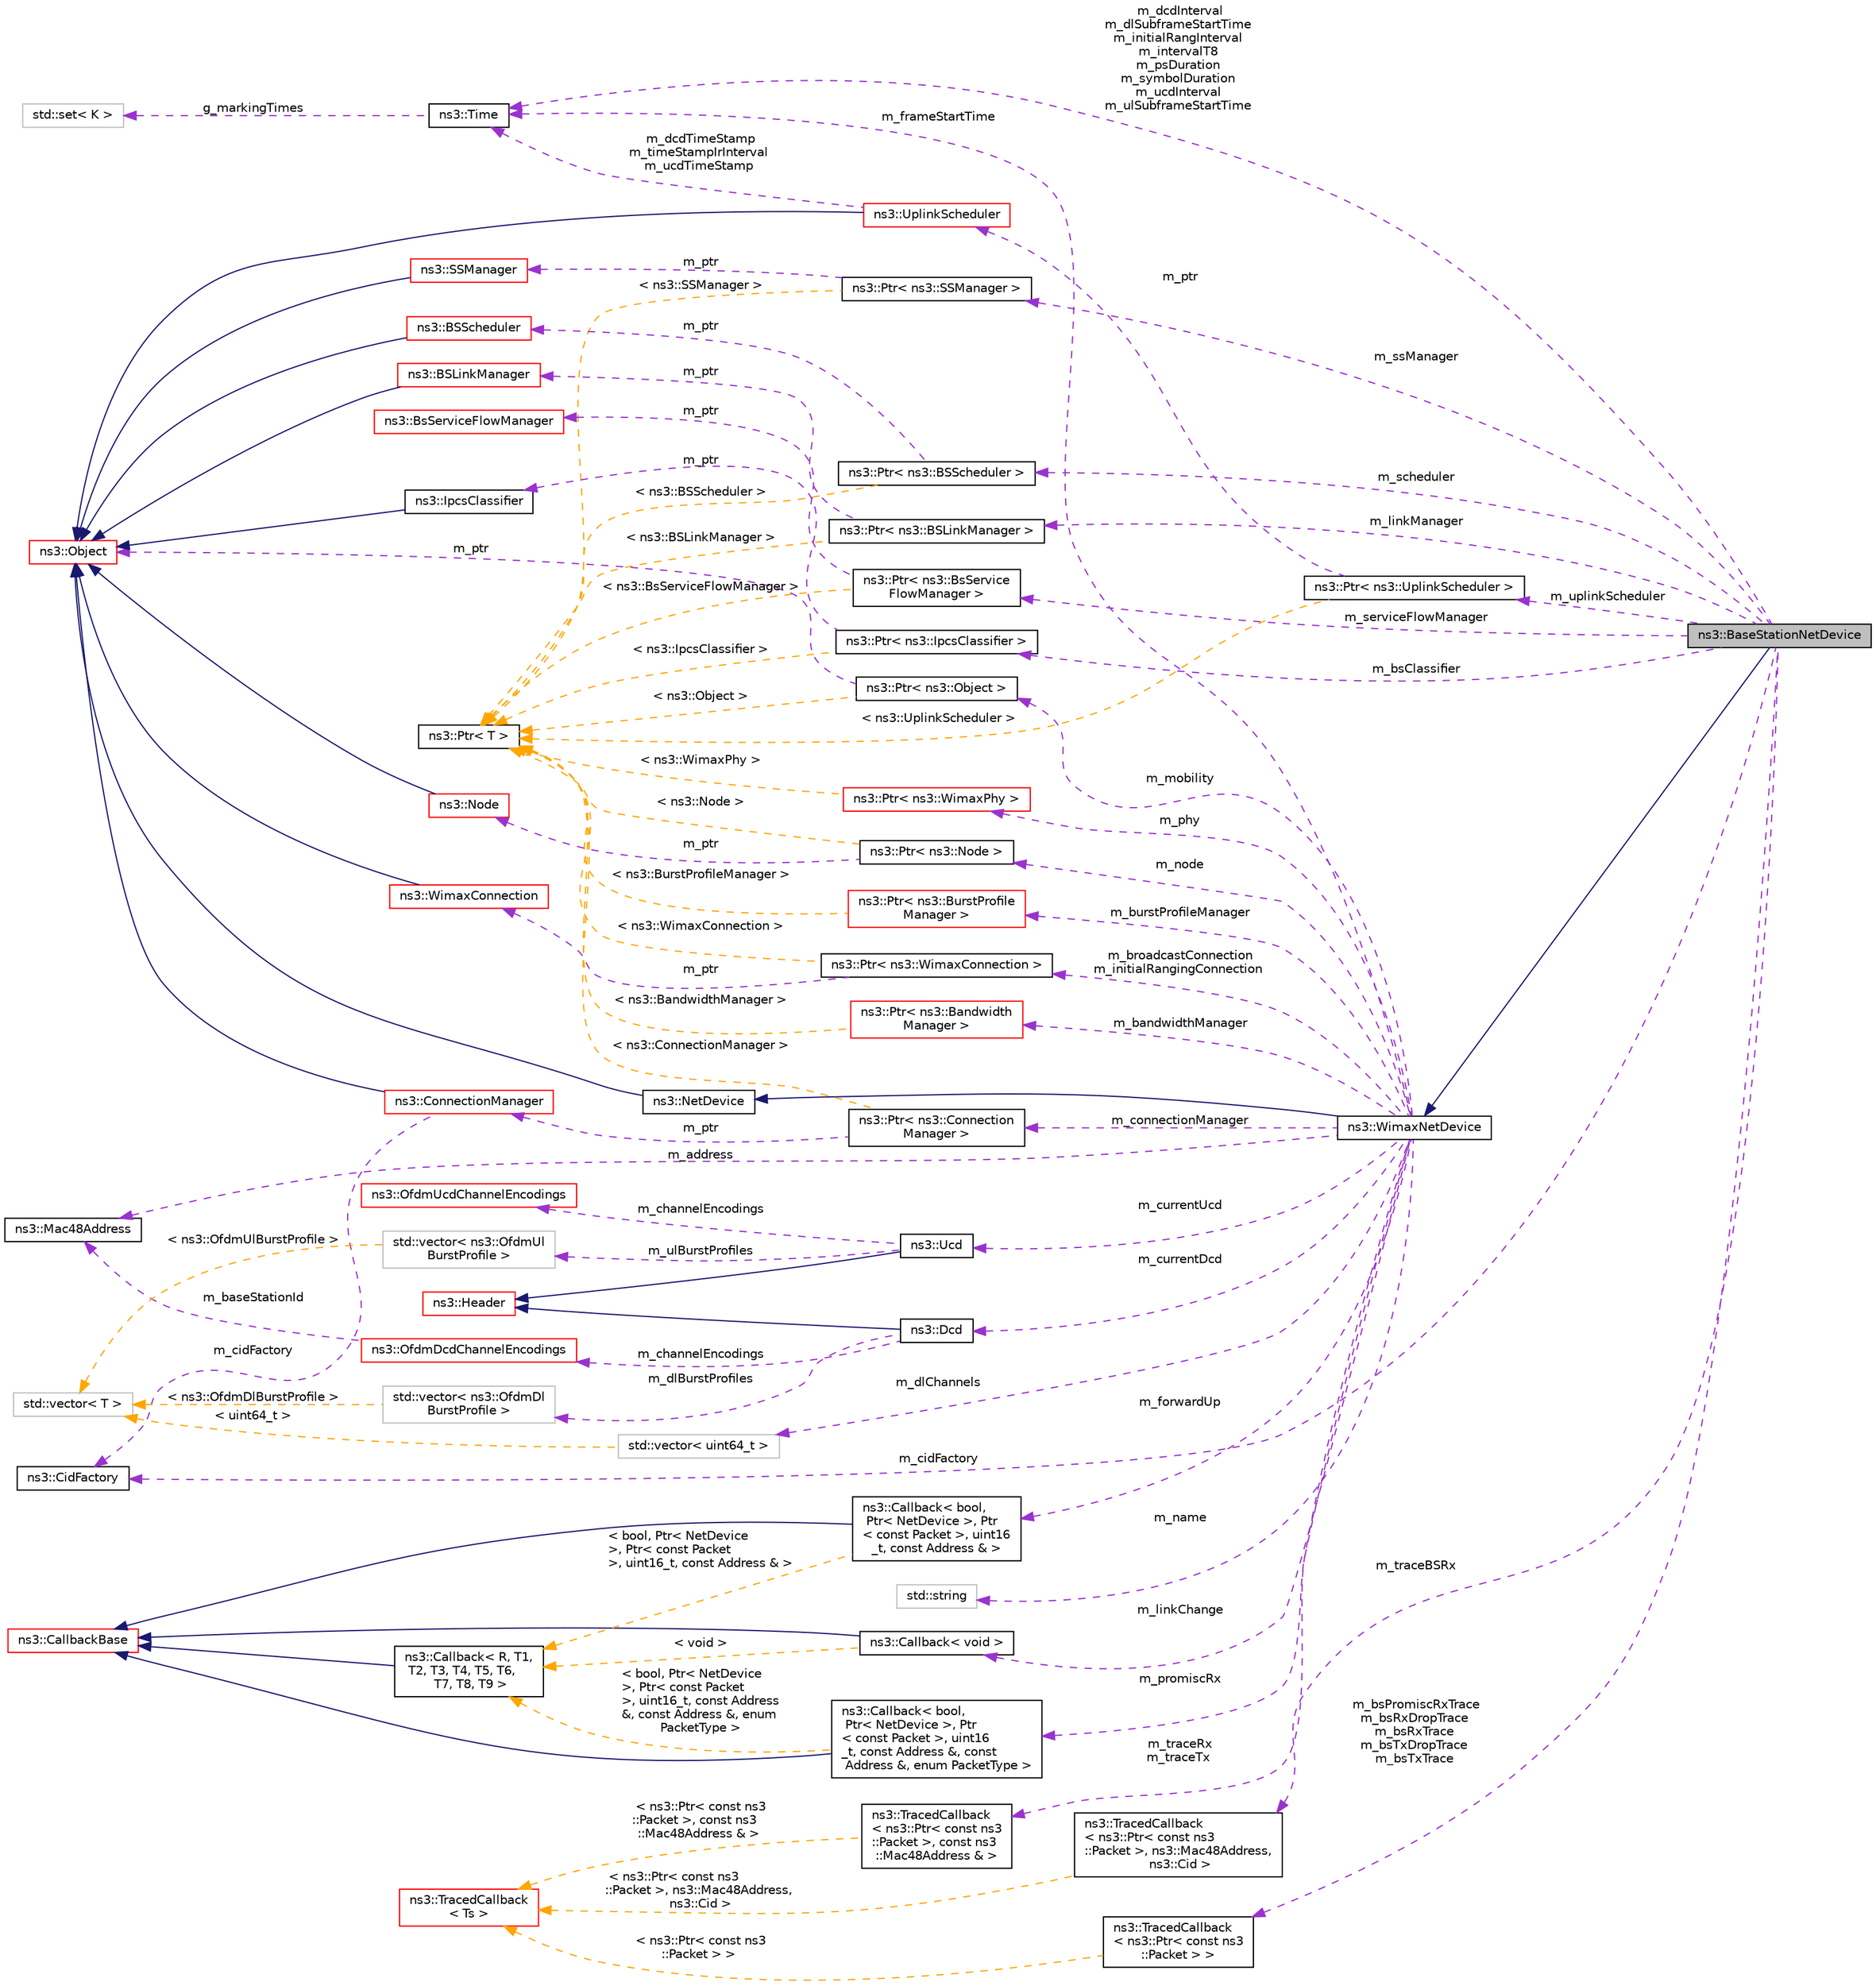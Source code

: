 digraph "ns3::BaseStationNetDevice"
{
 // LATEX_PDF_SIZE
  edge [fontname="Helvetica",fontsize="10",labelfontname="Helvetica",labelfontsize="10"];
  node [fontname="Helvetica",fontsize="10",shape=record];
  rankdir="LR";
  Node1 [label="ns3::BaseStationNetDevice",height=0.2,width=0.4,color="black", fillcolor="grey75", style="filled", fontcolor="black",tooltip=" "];
  Node2 -> Node1 [dir="back",color="midnightblue",fontsize="10",style="solid",fontname="Helvetica"];
  Node2 [label="ns3::WimaxNetDevice",height=0.2,width=0.4,color="black", fillcolor="white", style="filled",URL="$classns3_1_1_wimax_net_device.html",tooltip="Hold together all WiMAX-related objects in a NetDevice."];
  Node3 -> Node2 [dir="back",color="midnightblue",fontsize="10",style="solid",fontname="Helvetica"];
  Node3 [label="ns3::NetDevice",height=0.2,width=0.4,color="black", fillcolor="white", style="filled",URL="$classns3_1_1_net_device.html",tooltip="Network layer to device interface."];
  Node4 -> Node3 [dir="back",color="midnightblue",fontsize="10",style="solid",fontname="Helvetica"];
  Node4 [label="ns3::Object",height=0.2,width=0.4,color="red", fillcolor="white", style="filled",URL="$classns3_1_1_object.html",tooltip="A base class which provides memory management and object aggregation."];
  Node11 -> Node2 [dir="back",color="darkorchid3",fontsize="10",style="dashed",label=" m_address" ,fontname="Helvetica"];
  Node11 [label="ns3::Mac48Address",height=0.2,width=0.4,color="black", fillcolor="white", style="filled",URL="$classns3_1_1_mac48_address.html",tooltip="an EUI-48 address"];
  Node12 -> Node2 [dir="back",color="darkorchid3",fontsize="10",style="dashed",label=" m_broadcastConnection\nm_initialRangingConnection" ,fontname="Helvetica"];
  Node12 [label="ns3::Ptr\< ns3::WimaxConnection \>",height=0.2,width=0.4,color="black", fillcolor="white", style="filled",URL="$classns3_1_1_ptr.html",tooltip=" "];
  Node13 -> Node12 [dir="back",color="darkorchid3",fontsize="10",style="dashed",label=" m_ptr" ,fontname="Helvetica"];
  Node13 [label="ns3::WimaxConnection",height=0.2,width=0.4,color="red", fillcolor="white", style="filled",URL="$classns3_1_1_wimax_connection.html",tooltip="Class to represent WiMAX connections."];
  Node4 -> Node13 [dir="back",color="midnightblue",fontsize="10",style="solid",fontname="Helvetica"];
  Node45 -> Node12 [dir="back",color="orange",fontsize="10",style="dashed",label=" \< ns3::WimaxConnection \>" ,fontname="Helvetica"];
  Node45 [label="ns3::Ptr\< T \>",height=0.2,width=0.4,color="black", fillcolor="white", style="filled",URL="$classns3_1_1_ptr.html",tooltip="Smart pointer class similar to boost::intrusive_ptr."];
  Node71 -> Node2 [dir="back",color="darkorchid3",fontsize="10",style="dashed",label=" m_promiscRx" ,fontname="Helvetica"];
  Node71 [label="ns3::Callback\< bool,\l Ptr\< NetDevice \>, Ptr\l\< const Packet \>, uint16\l_t, const Address &, const\l Address &, enum PacketType \>",height=0.2,width=0.4,color="black", fillcolor="white", style="filled",URL="$classns3_1_1_callback.html",tooltip=" "];
  Node41 -> Node71 [dir="back",color="midnightblue",fontsize="10",style="solid",fontname="Helvetica"];
  Node41 [label="ns3::CallbackBase",height=0.2,width=0.4,color="red", fillcolor="white", style="filled",URL="$classns3_1_1_callback_base.html",tooltip="Base class for Callback class."];
  Node46 -> Node71 [dir="back",color="orange",fontsize="10",style="dashed",label=" \< bool, Ptr\< NetDevice\l \>, Ptr\< const Packet\l \>, uint16_t, const Address\l &, const Address &, enum\l PacketType \>" ,fontname="Helvetica"];
  Node46 [label="ns3::Callback\< R, T1,\l T2, T3, T4, T5, T6,\l T7, T8, T9 \>",height=0.2,width=0.4,color="black", fillcolor="white", style="filled",URL="$classns3_1_1_callback.html",tooltip="Callback template class."];
  Node41 -> Node46 [dir="back",color="midnightblue",fontsize="10",style="solid",fontname="Helvetica"];
  Node72 -> Node2 [dir="back",color="darkorchid3",fontsize="10",style="dashed",label=" m_connectionManager" ,fontname="Helvetica"];
  Node72 [label="ns3::Ptr\< ns3::Connection\lManager \>",height=0.2,width=0.4,color="black", fillcolor="white", style="filled",URL="$classns3_1_1_ptr.html",tooltip=" "];
  Node73 -> Node72 [dir="back",color="darkorchid3",fontsize="10",style="dashed",label=" m_ptr" ,fontname="Helvetica"];
  Node73 [label="ns3::ConnectionManager",height=0.2,width=0.4,color="red", fillcolor="white", style="filled",URL="$classns3_1_1_connection_manager.html",tooltip="The same connection manager class serves both for BS and SS though some functions are exclusive to on..."];
  Node4 -> Node73 [dir="back",color="midnightblue",fontsize="10",style="solid",fontname="Helvetica"];
  Node75 -> Node73 [dir="back",color="darkorchid3",fontsize="10",style="dashed",label=" m_cidFactory" ,fontname="Helvetica"];
  Node75 [label="ns3::CidFactory",height=0.2,width=0.4,color="black", fillcolor="white", style="filled",URL="$classns3_1_1_cid_factory.html",tooltip="This class is used exclusively by the BS to allocate CIDs to new connections."];
  Node45 -> Node72 [dir="back",color="orange",fontsize="10",style="dashed",label=" \< ns3::ConnectionManager \>" ,fontname="Helvetica"];
  Node76 -> Node2 [dir="back",color="darkorchid3",fontsize="10",style="dashed",label=" m_currentUcd" ,fontname="Helvetica"];
  Node76 [label="ns3::Ucd",height=0.2,width=0.4,color="black", fillcolor="white", style="filled",URL="$classns3_1_1_ucd.html",tooltip="This class implements the UCD message as described by \"IEEE Standard for Local and metropolitan area ..."];
  Node50 -> Node76 [dir="back",color="midnightblue",fontsize="10",style="solid",fontname="Helvetica"];
  Node50 [label="ns3::Header",height=0.2,width=0.4,color="red", fillcolor="white", style="filled",URL="$classns3_1_1_header.html",tooltip="Protocol header serialization and deserialization."];
  Node77 -> Node76 [dir="back",color="darkorchid3",fontsize="10",style="dashed",label=" m_ulBurstProfiles" ,fontname="Helvetica"];
  Node77 [label="std::vector\< ns3::OfdmUl\lBurstProfile \>",height=0.2,width=0.4,color="grey75", fillcolor="white", style="filled",tooltip=" "];
  Node25 -> Node77 [dir="back",color="orange",fontsize="10",style="dashed",label=" \< ns3::OfdmUlBurstProfile \>" ,fontname="Helvetica"];
  Node25 [label="std::vector\< T \>",height=0.2,width=0.4,color="grey75", fillcolor="white", style="filled",tooltip=" "];
  Node79 -> Node76 [dir="back",color="darkorchid3",fontsize="10",style="dashed",label=" m_channelEncodings" ,fontname="Helvetica"];
  Node79 [label="ns3::OfdmUcdChannelEncodings",height=0.2,width=0.4,color="red", fillcolor="white", style="filled",URL="$classns3_1_1_ofdm_ucd_channel_encodings.html",tooltip="This class implements the OFDM UCD channel encodings as described by \"IEEE Standard for Local and met..."];
  Node81 -> Node2 [dir="back",color="darkorchid3",fontsize="10",style="dashed",label=" m_currentDcd" ,fontname="Helvetica"];
  Node81 [label="ns3::Dcd",height=0.2,width=0.4,color="black", fillcolor="white", style="filled",URL="$classns3_1_1_dcd.html",tooltip="This class implements Downlink channel descriptor as described by \"IEEE Standard for Local and metrop..."];
  Node50 -> Node81 [dir="back",color="midnightblue",fontsize="10",style="solid",fontname="Helvetica"];
  Node82 -> Node81 [dir="back",color="darkorchid3",fontsize="10",style="dashed",label=" m_channelEncodings" ,fontname="Helvetica"];
  Node82 [label="ns3::OfdmDcdChannelEncodings",height=0.2,width=0.4,color="red", fillcolor="white", style="filled",URL="$classns3_1_1_ofdm_dcd_channel_encodings.html",tooltip="This class implements the OFDM DCD channel encodings as described by \"IEEE Standard for Local and met..."];
  Node11 -> Node82 [dir="back",color="darkorchid3",fontsize="10",style="dashed",label=" m_baseStationId" ,fontname="Helvetica"];
  Node84 -> Node81 [dir="back",color="darkorchid3",fontsize="10",style="dashed",label=" m_dlBurstProfiles" ,fontname="Helvetica"];
  Node84 [label="std::vector\< ns3::OfdmDl\lBurstProfile \>",height=0.2,width=0.4,color="grey75", fillcolor="white", style="filled",tooltip=" "];
  Node25 -> Node84 [dir="back",color="orange",fontsize="10",style="dashed",label=" \< ns3::OfdmDlBurstProfile \>" ,fontname="Helvetica"];
  Node86 -> Node2 [dir="back",color="darkorchid3",fontsize="10",style="dashed",label=" m_node" ,fontname="Helvetica"];
  Node86 [label="ns3::Ptr\< ns3::Node \>",height=0.2,width=0.4,color="black", fillcolor="white", style="filled",URL="$classns3_1_1_ptr.html",tooltip=" "];
  Node87 -> Node86 [dir="back",color="darkorchid3",fontsize="10",style="dashed",label=" m_ptr" ,fontname="Helvetica"];
  Node87 [label="ns3::Node",height=0.2,width=0.4,color="red", fillcolor="white", style="filled",URL="$classns3_1_1_node.html",tooltip="A network Node."];
  Node4 -> Node87 [dir="back",color="midnightblue",fontsize="10",style="solid",fontname="Helvetica"];
  Node45 -> Node86 [dir="back",color="orange",fontsize="10",style="dashed",label=" \< ns3::Node \>" ,fontname="Helvetica"];
  Node108 -> Node2 [dir="back",color="darkorchid3",fontsize="10",style="dashed",label=" m_forwardUp" ,fontname="Helvetica"];
  Node108 [label="ns3::Callback\< bool,\l Ptr\< NetDevice \>, Ptr\l\< const Packet \>, uint16\l_t, const Address & \>",height=0.2,width=0.4,color="black", fillcolor="white", style="filled",URL="$classns3_1_1_callback.html",tooltip=" "];
  Node41 -> Node108 [dir="back",color="midnightblue",fontsize="10",style="solid",fontname="Helvetica"];
  Node46 -> Node108 [dir="back",color="orange",fontsize="10",style="dashed",label=" \< bool, Ptr\< NetDevice\l \>, Ptr\< const Packet\l \>, uint16_t, const Address & \>" ,fontname="Helvetica"];
  Node16 -> Node2 [dir="back",color="darkorchid3",fontsize="10",style="dashed",label=" m_frameStartTime" ,fontname="Helvetica"];
  Node16 [label="ns3::Time",height=0.2,width=0.4,color="black", fillcolor="white", style="filled",URL="$classns3_1_1_time.html",tooltip="Simulation virtual time values and global simulation resolution."];
  Node17 -> Node16 [dir="back",color="darkorchid3",fontsize="10",style="dashed",label=" g_markingTimes" ,fontname="Helvetica"];
  Node17 [label="std::set\< K \>",height=0.2,width=0.4,color="grey75", fillcolor="white", style="filled",tooltip=" "];
  Node109 -> Node2 [dir="back",color="darkorchid3",fontsize="10",style="dashed",label=" m_linkChange" ,fontname="Helvetica"];
  Node109 [label="ns3::Callback\< void \>",height=0.2,width=0.4,color="black", fillcolor="white", style="filled",URL="$classns3_1_1_callback.html",tooltip=" "];
  Node41 -> Node109 [dir="back",color="midnightblue",fontsize="10",style="solid",fontname="Helvetica"];
  Node46 -> Node109 [dir="back",color="orange",fontsize="10",style="dashed",label=" \< void \>" ,fontname="Helvetica"];
  Node110 -> Node2 [dir="back",color="darkorchid3",fontsize="10",style="dashed",label=" m_dlChannels" ,fontname="Helvetica"];
  Node110 [label="std::vector\< uint64_t \>",height=0.2,width=0.4,color="grey75", fillcolor="white", style="filled",tooltip=" "];
  Node25 -> Node110 [dir="back",color="orange",fontsize="10",style="dashed",label=" \< uint64_t \>" ,fontname="Helvetica"];
  Node19 -> Node2 [dir="back",color="darkorchid3",fontsize="10",style="dashed",label=" m_name" ,fontname="Helvetica"];
  Node19 [label="std::string",height=0.2,width=0.4,color="grey75", fillcolor="white", style="filled",tooltip=" "];
  Node111 -> Node2 [dir="back",color="darkorchid3",fontsize="10",style="dashed",label=" m_phy" ,fontname="Helvetica"];
  Node111 [label="ns3::Ptr\< ns3::WimaxPhy \>",height=0.2,width=0.4,color="red", fillcolor="white", style="filled",URL="$classns3_1_1_ptr.html",tooltip=" "];
  Node45 -> Node111 [dir="back",color="orange",fontsize="10",style="dashed",label=" \< ns3::WimaxPhy \>" ,fontname="Helvetica"];
  Node120 -> Node2 [dir="back",color="darkorchid3",fontsize="10",style="dashed",label=" m_traceRx\nm_traceTx" ,fontname="Helvetica"];
  Node120 [label="ns3::TracedCallback\l\< ns3::Ptr\< const ns3\l::Packet \>, const ns3\l::Mac48Address & \>",height=0.2,width=0.4,color="black", fillcolor="white", style="filled",URL="$classns3_1_1_traced_callback.html",tooltip=" "];
  Node38 -> Node120 [dir="back",color="orange",fontsize="10",style="dashed",label=" \< ns3::Ptr\< const ns3\l::Packet \>, const ns3\l::Mac48Address & \>" ,fontname="Helvetica"];
  Node38 [label="ns3::TracedCallback\l\< Ts \>",height=0.2,width=0.4,color="red", fillcolor="white", style="filled",URL="$classns3_1_1_traced_callback.html",tooltip="Forward calls to a chain of Callback."];
  Node119 -> Node2 [dir="back",color="darkorchid3",fontsize="10",style="dashed",label=" m_mobility" ,fontname="Helvetica"];
  Node119 [label="ns3::Ptr\< ns3::Object \>",height=0.2,width=0.4,color="black", fillcolor="white", style="filled",URL="$classns3_1_1_ptr.html",tooltip=" "];
  Node4 -> Node119 [dir="back",color="darkorchid3",fontsize="10",style="dashed",label=" m_ptr" ,fontname="Helvetica"];
  Node45 -> Node119 [dir="back",color="orange",fontsize="10",style="dashed",label=" \< ns3::Object \>" ,fontname="Helvetica"];
  Node121 -> Node2 [dir="back",color="darkorchid3",fontsize="10",style="dashed",label=" m_bandwidthManager" ,fontname="Helvetica"];
  Node121 [label="ns3::Ptr\< ns3::Bandwidth\lManager \>",height=0.2,width=0.4,color="red", fillcolor="white", style="filled",URL="$classns3_1_1_ptr.html",tooltip=" "];
  Node45 -> Node121 [dir="back",color="orange",fontsize="10",style="dashed",label=" \< ns3::BandwidthManager \>" ,fontname="Helvetica"];
  Node123 -> Node2 [dir="back",color="darkorchid3",fontsize="10",style="dashed",label=" m_burstProfileManager" ,fontname="Helvetica"];
  Node123 [label="ns3::Ptr\< ns3::BurstProfile\lManager \>",height=0.2,width=0.4,color="red", fillcolor="white", style="filled",URL="$classns3_1_1_ptr.html",tooltip=" "];
  Node45 -> Node123 [dir="back",color="orange",fontsize="10",style="dashed",label=" \< ns3::BurstProfileManager \>" ,fontname="Helvetica"];
  Node37 -> Node1 [dir="back",color="darkorchid3",fontsize="10",style="dashed",label=" m_bsPromiscRxTrace\nm_bsRxDropTrace\nm_bsRxTrace\nm_bsTxDropTrace\nm_bsTxTrace" ,fontname="Helvetica"];
  Node37 [label="ns3::TracedCallback\l\< ns3::Ptr\< const ns3\l::Packet \> \>",height=0.2,width=0.4,color="black", fillcolor="white", style="filled",URL="$classns3_1_1_traced_callback.html",tooltip=" "];
  Node38 -> Node37 [dir="back",color="orange",fontsize="10",style="dashed",label=" \< ns3::Ptr\< const ns3\l::Packet \> \>" ,fontname="Helvetica"];
  Node125 -> Node1 [dir="back",color="darkorchid3",fontsize="10",style="dashed",label=" m_scheduler" ,fontname="Helvetica"];
  Node125 [label="ns3::Ptr\< ns3::BSScheduler \>",height=0.2,width=0.4,color="black", fillcolor="white", style="filled",URL="$classns3_1_1_ptr.html",tooltip=" "];
  Node126 -> Node125 [dir="back",color="darkorchid3",fontsize="10",style="dashed",label=" m_ptr" ,fontname="Helvetica"];
  Node126 [label="ns3::BSScheduler",height=0.2,width=0.4,color="red", fillcolor="white", style="filled",URL="$classns3_1_1_b_s_scheduler.html",tooltip=" "];
  Node4 -> Node126 [dir="back",color="midnightblue",fontsize="10",style="solid",fontname="Helvetica"];
  Node45 -> Node125 [dir="back",color="orange",fontsize="10",style="dashed",label=" \< ns3::BSScheduler \>" ,fontname="Helvetica"];
  Node129 -> Node1 [dir="back",color="darkorchid3",fontsize="10",style="dashed",label=" m_linkManager" ,fontname="Helvetica"];
  Node129 [label="ns3::Ptr\< ns3::BSLinkManager \>",height=0.2,width=0.4,color="black", fillcolor="white", style="filled",URL="$classns3_1_1_ptr.html",tooltip=" "];
  Node130 -> Node129 [dir="back",color="darkorchid3",fontsize="10",style="dashed",label=" m_ptr" ,fontname="Helvetica"];
  Node130 [label="ns3::BSLinkManager",height=0.2,width=0.4,color="red", fillcolor="white", style="filled",URL="$classns3_1_1_b_s_link_manager.html",tooltip=" "];
  Node4 -> Node130 [dir="back",color="midnightblue",fontsize="10",style="solid",fontname="Helvetica"];
  Node45 -> Node129 [dir="back",color="orange",fontsize="10",style="dashed",label=" \< ns3::BSLinkManager \>" ,fontname="Helvetica"];
  Node131 -> Node1 [dir="back",color="darkorchid3",fontsize="10",style="dashed",label=" m_bsClassifier" ,fontname="Helvetica"];
  Node131 [label="ns3::Ptr\< ns3::IpcsClassifier \>",height=0.2,width=0.4,color="black", fillcolor="white", style="filled",URL="$classns3_1_1_ptr.html",tooltip=" "];
  Node132 -> Node131 [dir="back",color="darkorchid3",fontsize="10",style="dashed",label=" m_ptr" ,fontname="Helvetica"];
  Node132 [label="ns3::IpcsClassifier",height=0.2,width=0.4,color="black", fillcolor="white", style="filled",URL="$classns3_1_1_ipcs_classifier.html",tooltip=" "];
  Node4 -> Node132 [dir="back",color="midnightblue",fontsize="10",style="solid",fontname="Helvetica"];
  Node45 -> Node131 [dir="back",color="orange",fontsize="10",style="dashed",label=" \< ns3::IpcsClassifier \>" ,fontname="Helvetica"];
  Node133 -> Node1 [dir="back",color="darkorchid3",fontsize="10",style="dashed",label=" m_uplinkScheduler" ,fontname="Helvetica"];
  Node133 [label="ns3::Ptr\< ns3::UplinkScheduler \>",height=0.2,width=0.4,color="black", fillcolor="white", style="filled",URL="$classns3_1_1_ptr.html",tooltip=" "];
  Node134 -> Node133 [dir="back",color="darkorchid3",fontsize="10",style="dashed",label=" m_ptr" ,fontname="Helvetica"];
  Node134 [label="ns3::UplinkScheduler",height=0.2,width=0.4,color="red", fillcolor="white", style="filled",URL="$classns3_1_1_uplink_scheduler.html",tooltip="Virtual class for uplink scheduler."];
  Node4 -> Node134 [dir="back",color="midnightblue",fontsize="10",style="solid",fontname="Helvetica"];
  Node16 -> Node134 [dir="back",color="darkorchid3",fontsize="10",style="dashed",label=" m_dcdTimeStamp\nm_timeStampIrInterval\nm_ucdTimeStamp" ,fontname="Helvetica"];
  Node45 -> Node133 [dir="back",color="orange",fontsize="10",style="dashed",label=" \< ns3::UplinkScheduler \>" ,fontname="Helvetica"];
  Node137 -> Node1 [dir="back",color="darkorchid3",fontsize="10",style="dashed",label=" m_serviceFlowManager" ,fontname="Helvetica"];
  Node137 [label="ns3::Ptr\< ns3::BsService\lFlowManager \>",height=0.2,width=0.4,color="black", fillcolor="white", style="filled",URL="$classns3_1_1_ptr.html",tooltip=" "];
  Node138 -> Node137 [dir="back",color="darkorchid3",fontsize="10",style="dashed",label=" m_ptr" ,fontname="Helvetica"];
  Node138 [label="ns3::BsServiceFlowManager",height=0.2,width=0.4,color="red", fillcolor="white", style="filled",URL="$classns3_1_1_bs_service_flow_manager.html",tooltip="BsServiceFlowManager."];
  Node45 -> Node137 [dir="back",color="orange",fontsize="10",style="dashed",label=" \< ns3::BsServiceFlowManager \>" ,fontname="Helvetica"];
  Node16 -> Node1 [dir="back",color="darkorchid3",fontsize="10",style="dashed",label=" m_dcdInterval\nm_dlSubframeStartTime\nm_initialRangInterval\nm_intervalT8\nm_psDuration\nm_symbolDuration\nm_ucdInterval\nm_ulSubframeStartTime" ,fontname="Helvetica"];
  Node141 -> Node1 [dir="back",color="darkorchid3",fontsize="10",style="dashed",label=" m_traceBSRx" ,fontname="Helvetica"];
  Node141 [label="ns3::TracedCallback\l\< ns3::Ptr\< const ns3\l::Packet \>, ns3::Mac48Address,\l ns3::Cid \>",height=0.2,width=0.4,color="black", fillcolor="white", style="filled",URL="$classns3_1_1_traced_callback.html",tooltip=" "];
  Node38 -> Node141 [dir="back",color="orange",fontsize="10",style="dashed",label=" \< ns3::Ptr\< const ns3\l::Packet \>, ns3::Mac48Address,\l ns3::Cid \>" ,fontname="Helvetica"];
  Node75 -> Node1 [dir="back",color="darkorchid3",fontsize="10",style="dashed",label=" m_cidFactory" ,fontname="Helvetica"];
  Node142 -> Node1 [dir="back",color="darkorchid3",fontsize="10",style="dashed",label=" m_ssManager" ,fontname="Helvetica"];
  Node142 [label="ns3::Ptr\< ns3::SSManager \>",height=0.2,width=0.4,color="black", fillcolor="white", style="filled",URL="$classns3_1_1_ptr.html",tooltip=" "];
  Node143 -> Node142 [dir="back",color="darkorchid3",fontsize="10",style="dashed",label=" m_ptr" ,fontname="Helvetica"];
  Node143 [label="ns3::SSManager",height=0.2,width=0.4,color="red", fillcolor="white", style="filled",URL="$classns3_1_1_s_s_manager.html",tooltip="this class manages a list of SSrecords"];
  Node4 -> Node143 [dir="back",color="midnightblue",fontsize="10",style="solid",fontname="Helvetica"];
  Node45 -> Node142 [dir="back",color="orange",fontsize="10",style="dashed",label=" \< ns3::SSManager \>" ,fontname="Helvetica"];
}
